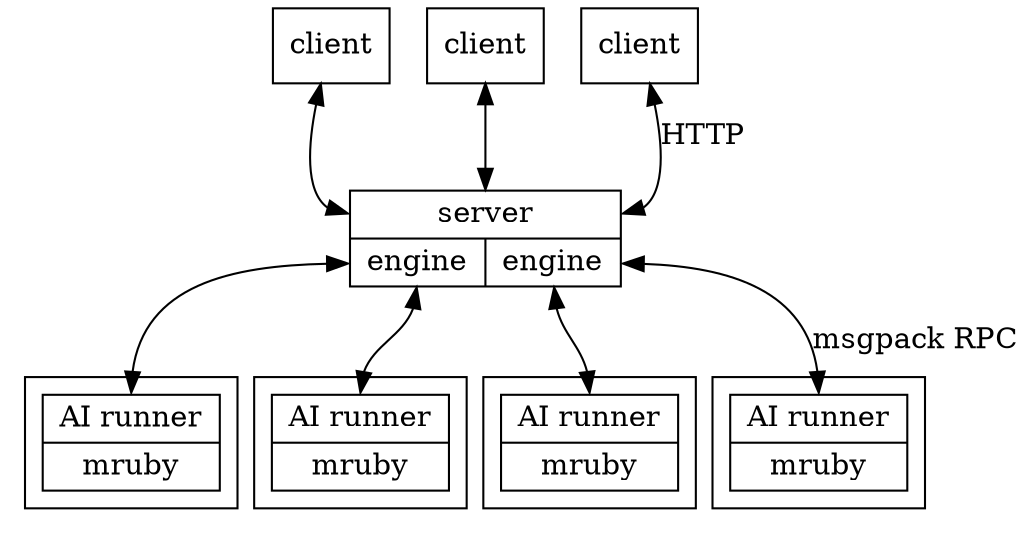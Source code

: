 graph architecure {
    node [ shape = rect ]
    edge [ dir="both" ]

    clientA [ label = client ]
    clientB [ label = client ]
    clientC [ label = client ]

    server [
        shape = record
        label = "{<f0>server|{<f1>engine|<f2>engine}}"
    ]

    subgraph clusterA {
        runnerA [ label = runner, shape = record, label = "{<f0>AI runner|<f1>mruby}" ]
    }
    subgraph clusterB {
        runnerB [ label = runner, shape = record, label = "{<f0>AI runner|<f1>mruby}" ]
    }
    subgraph clusterC {
        runnerC [ label = runner, shape = record, label = "{<f0>AI runner|<f1>mruby}" ]
    }
    subgraph clusterD {
        runnerD [ label = runner, shape = record, label = "{<f0>AI runner|<f1>mruby}" ]
    }

    clientA -- server:f0
    clientB -- server:f0
    clientC -- server:f0 [label = "HTTP"]
    server:f1 -- runnerA:f0 [ headport = "n" ]
    server:f1 -- runnerB:f0 [ headport = "n" ]
    server:f2 -- runnerC:f0 [ headport = "n" ]
    server:f2 -- runnerD:f0 [ headport = "n", label = "msgpack RPC" ]
}
